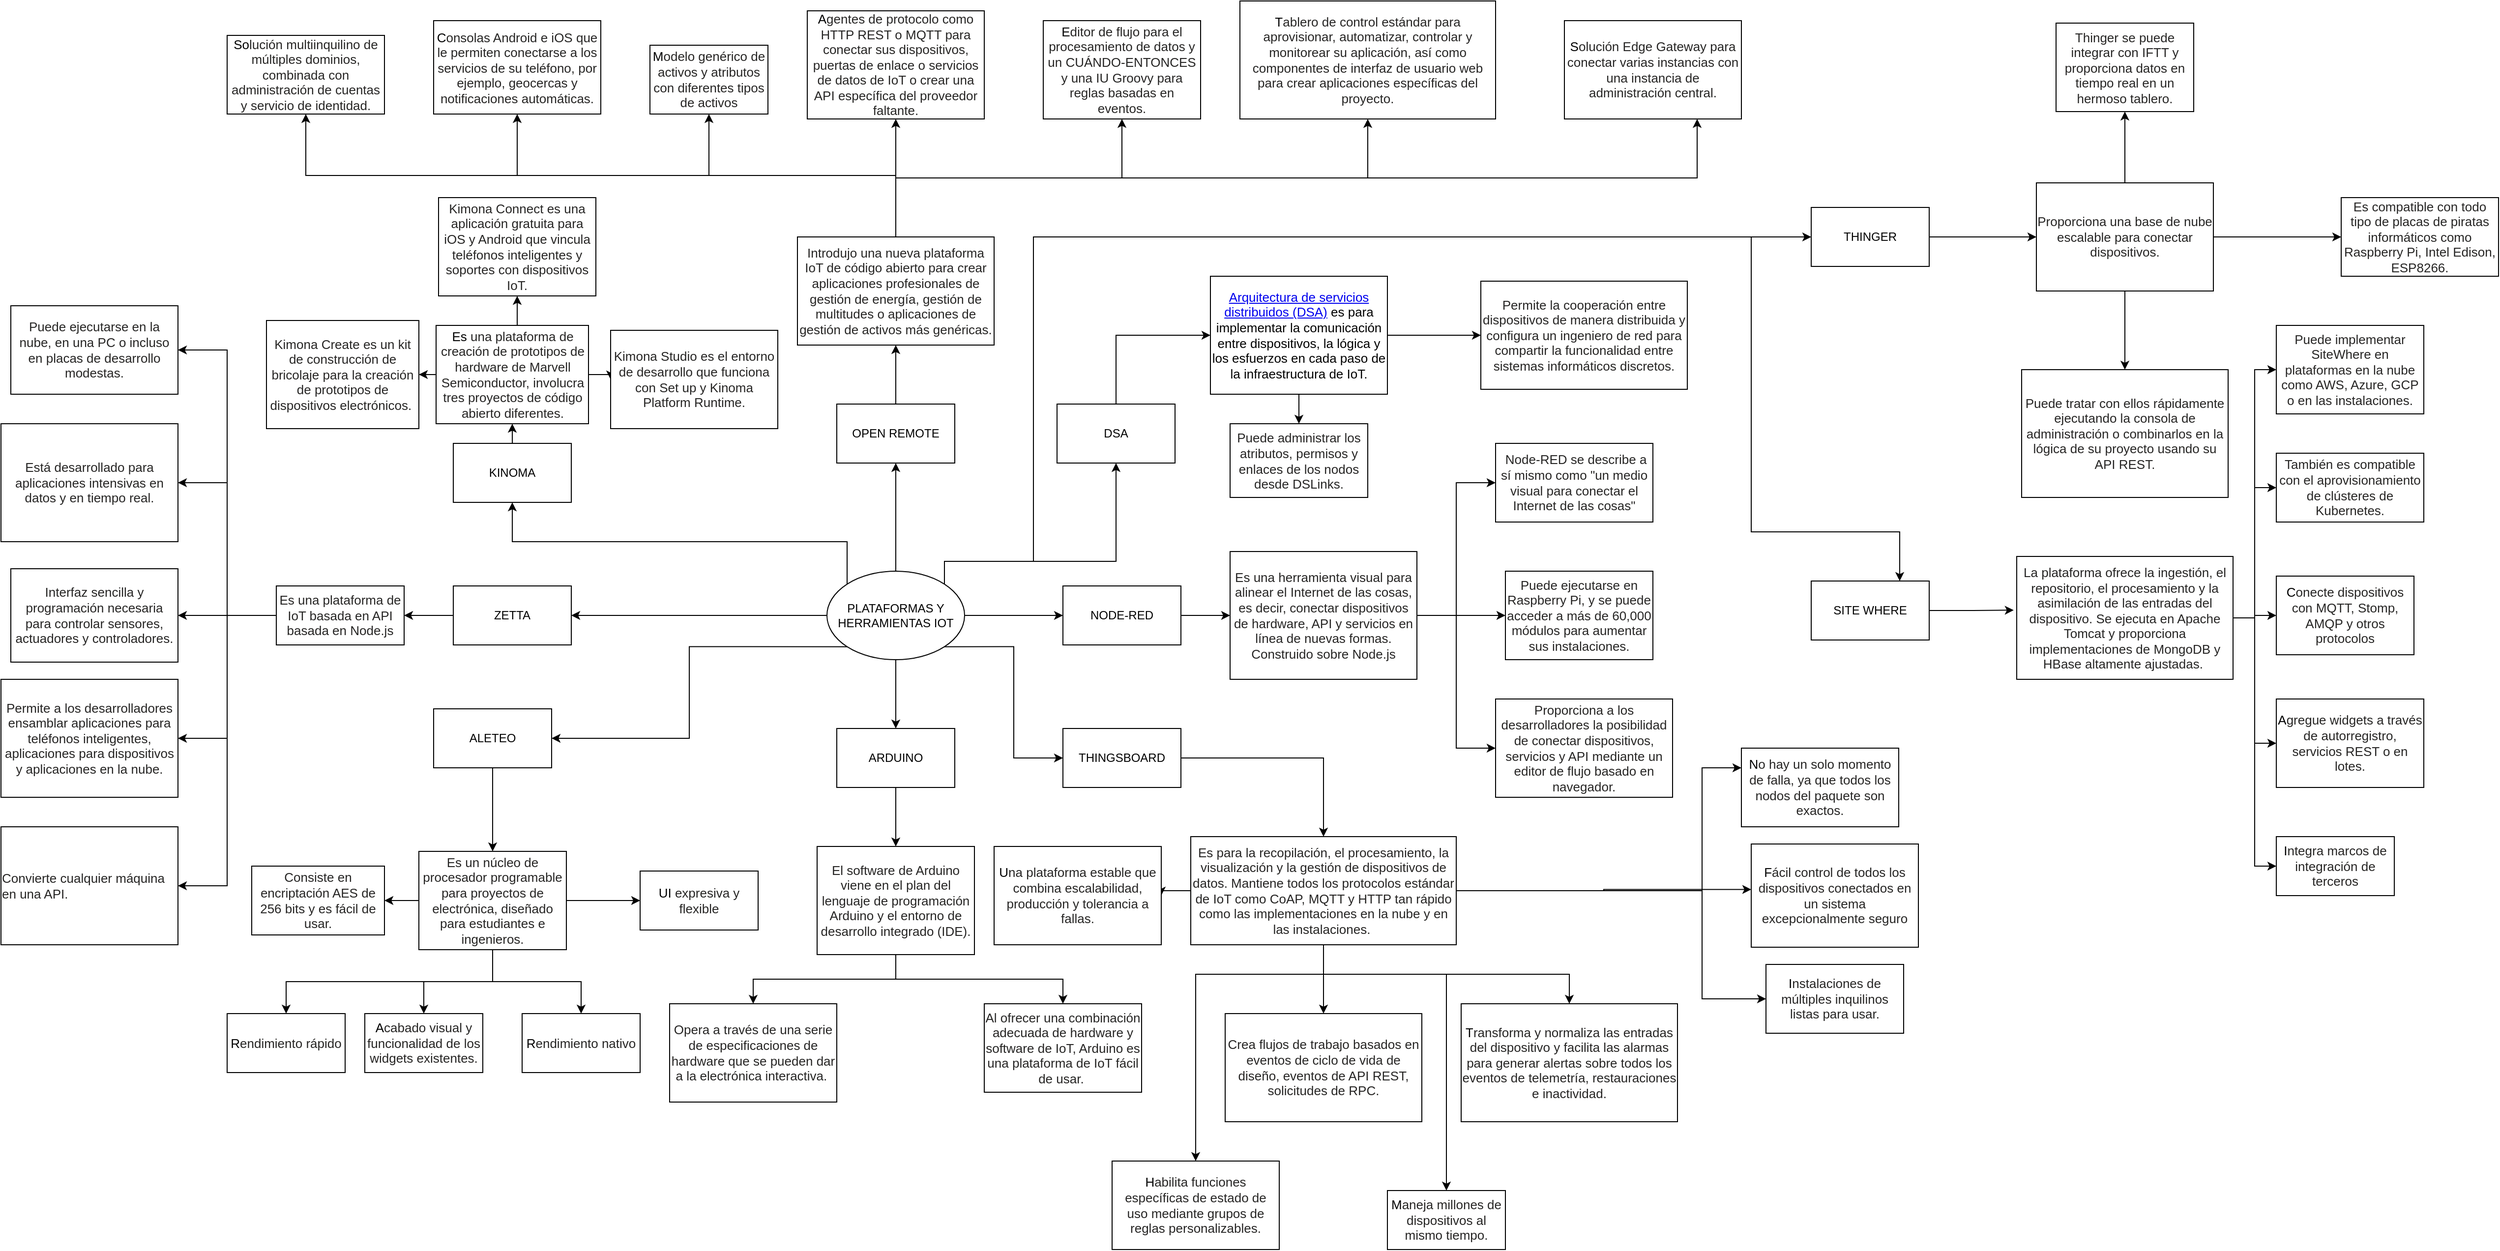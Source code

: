 <mxfile version="14.7.6" type="github">
  <diagram id="3JY-rQ7jbGTy-laKOZHR" name="Page-1">
    <mxGraphModel dx="6515" dy="4345" grid="1" gridSize="10" guides="1" tooltips="1" connect="1" arrows="1" fold="1" page="1" pageScale="1" pageWidth="827" pageHeight="1169" math="0" shadow="0">
      <root>
        <mxCell id="0" />
        <mxCell id="1" parent="0" />
        <mxCell id="dnms6vJ9t_ZS45IUhuJs-22" style="edgeStyle=orthogonalEdgeStyle;rounded=0;orthogonalLoop=1;jettySize=auto;html=1;exitX=0.5;exitY=1;exitDx=0;exitDy=0;entryX=0.5;entryY=0;entryDx=0;entryDy=0;" edge="1" parent="1" source="dnms6vJ9t_ZS45IUhuJs-1" target="dnms6vJ9t_ZS45IUhuJs-9">
          <mxGeometry relative="1" as="geometry" />
        </mxCell>
        <mxCell id="dnms6vJ9t_ZS45IUhuJs-23" style="edgeStyle=orthogonalEdgeStyle;rounded=0;orthogonalLoop=1;jettySize=auto;html=1;exitX=1;exitY=0.5;exitDx=0;exitDy=0;entryX=0;entryY=0.5;entryDx=0;entryDy=0;" edge="1" parent="1" source="dnms6vJ9t_ZS45IUhuJs-1" target="dnms6vJ9t_ZS45IUhuJs-14">
          <mxGeometry relative="1" as="geometry" />
        </mxCell>
        <mxCell id="dnms6vJ9t_ZS45IUhuJs-28" style="edgeStyle=orthogonalEdgeStyle;rounded=0;orthogonalLoop=1;jettySize=auto;html=1;exitX=0;exitY=0.5;exitDx=0;exitDy=0;entryX=1;entryY=0.5;entryDx=0;entryDy=0;" edge="1" parent="1" source="dnms6vJ9t_ZS45IUhuJs-1" target="dnms6vJ9t_ZS45IUhuJs-2">
          <mxGeometry relative="1" as="geometry" />
        </mxCell>
        <mxCell id="dnms6vJ9t_ZS45IUhuJs-36" style="edgeStyle=orthogonalEdgeStyle;rounded=0;orthogonalLoop=1;jettySize=auto;html=1;exitX=0.5;exitY=0;exitDx=0;exitDy=0;entryX=0.5;entryY=1;entryDx=0;entryDy=0;" edge="1" parent="1" source="dnms6vJ9t_ZS45IUhuJs-1" target="dnms6vJ9t_ZS45IUhuJs-35">
          <mxGeometry relative="1" as="geometry" />
        </mxCell>
        <mxCell id="dnms6vJ9t_ZS45IUhuJs-59" style="edgeStyle=orthogonalEdgeStyle;rounded=0;orthogonalLoop=1;jettySize=auto;html=1;exitX=0;exitY=1;exitDx=0;exitDy=0;entryX=1;entryY=0.5;entryDx=0;entryDy=0;" edge="1" parent="1" source="dnms6vJ9t_ZS45IUhuJs-1" target="dnms6vJ9t_ZS45IUhuJs-58">
          <mxGeometry relative="1" as="geometry" />
        </mxCell>
        <mxCell id="dnms6vJ9t_ZS45IUhuJs-75" style="edgeStyle=orthogonalEdgeStyle;rounded=0;orthogonalLoop=1;jettySize=auto;html=1;exitX=1;exitY=1;exitDx=0;exitDy=0;entryX=0;entryY=0.5;entryDx=0;entryDy=0;" edge="1" parent="1" source="dnms6vJ9t_ZS45IUhuJs-1" target="dnms6vJ9t_ZS45IUhuJs-73">
          <mxGeometry relative="1" as="geometry" />
        </mxCell>
        <mxCell id="dnms6vJ9t_ZS45IUhuJs-98" style="edgeStyle=orthogonalEdgeStyle;rounded=0;orthogonalLoop=1;jettySize=auto;html=1;exitX=0;exitY=0;exitDx=0;exitDy=0;entryX=0.5;entryY=1;entryDx=0;entryDy=0;" edge="1" parent="1" source="dnms6vJ9t_ZS45IUhuJs-1" target="dnms6vJ9t_ZS45IUhuJs-97">
          <mxGeometry relative="1" as="geometry">
            <Array as="points">
              <mxPoint x="201" y="330" />
              <mxPoint x="-140" y="330" />
            </Array>
          </mxGeometry>
        </mxCell>
        <mxCell id="dnms6vJ9t_ZS45IUhuJs-108" style="edgeStyle=orthogonalEdgeStyle;rounded=0;orthogonalLoop=1;jettySize=auto;html=1;exitX=1;exitY=0;exitDx=0;exitDy=0;entryX=0.5;entryY=1;entryDx=0;entryDy=0;" edge="1" parent="1" source="dnms6vJ9t_ZS45IUhuJs-1" target="dnms6vJ9t_ZS45IUhuJs-107">
          <mxGeometry relative="1" as="geometry">
            <Array as="points">
              <mxPoint x="299" y="350" />
              <mxPoint x="474" y="350" />
            </Array>
          </mxGeometry>
        </mxCell>
        <mxCell id="dnms6vJ9t_ZS45IUhuJs-116" style="edgeStyle=orthogonalEdgeStyle;rounded=0;orthogonalLoop=1;jettySize=auto;html=1;exitX=1;exitY=0;exitDx=0;exitDy=0;entryX=0;entryY=0.5;entryDx=0;entryDy=0;" edge="1" parent="1" source="dnms6vJ9t_ZS45IUhuJs-1" target="dnms6vJ9t_ZS45IUhuJs-115">
          <mxGeometry relative="1" as="geometry">
            <Array as="points">
              <mxPoint x="299" y="350" />
              <mxPoint x="390" y="350" />
              <mxPoint x="390" y="20" />
            </Array>
          </mxGeometry>
        </mxCell>
        <mxCell id="dnms6vJ9t_ZS45IUhuJs-127" style="edgeStyle=orthogonalEdgeStyle;rounded=0;orthogonalLoop=1;jettySize=auto;html=1;exitX=1;exitY=0;exitDx=0;exitDy=0;entryX=0.75;entryY=0;entryDx=0;entryDy=0;" edge="1" parent="1" source="dnms6vJ9t_ZS45IUhuJs-1" target="dnms6vJ9t_ZS45IUhuJs-126">
          <mxGeometry relative="1" as="geometry">
            <Array as="points">
              <mxPoint x="299" y="350" />
              <mxPoint x="390" y="350" />
              <mxPoint x="390" y="20" />
              <mxPoint x="1120" y="20" />
              <mxPoint x="1120" y="320" />
              <mxPoint x="1271" y="320" />
            </Array>
          </mxGeometry>
        </mxCell>
        <mxCell id="dnms6vJ9t_ZS45IUhuJs-1" value="PLATAFORMAS Y HERRAMIENTAS IOT" style="ellipse;whiteSpace=wrap;html=1;" vertex="1" parent="1">
          <mxGeometry x="180" y="360" width="140" height="90" as="geometry" />
        </mxCell>
        <mxCell id="dnms6vJ9t_ZS45IUhuJs-29" style="edgeStyle=orthogonalEdgeStyle;rounded=0;orthogonalLoop=1;jettySize=auto;html=1;exitX=0;exitY=0.5;exitDx=0;exitDy=0;entryX=1;entryY=0.5;entryDx=0;entryDy=0;" edge="1" parent="1" source="dnms6vJ9t_ZS45IUhuJs-2" target="dnms6vJ9t_ZS45IUhuJs-3">
          <mxGeometry relative="1" as="geometry" />
        </mxCell>
        <mxCell id="dnms6vJ9t_ZS45IUhuJs-2" value="ZETTA" style="rounded=0;whiteSpace=wrap;html=1;" vertex="1" parent="1">
          <mxGeometry x="-200" y="375" width="120" height="60" as="geometry" />
        </mxCell>
        <mxCell id="dnms6vJ9t_ZS45IUhuJs-30" style="edgeStyle=orthogonalEdgeStyle;rounded=0;orthogonalLoop=1;jettySize=auto;html=1;exitX=0;exitY=0.5;exitDx=0;exitDy=0;entryX=1;entryY=0.5;entryDx=0;entryDy=0;" edge="1" parent="1" source="dnms6vJ9t_ZS45IUhuJs-3" target="dnms6vJ9t_ZS45IUhuJs-4">
          <mxGeometry relative="1" as="geometry" />
        </mxCell>
        <mxCell id="dnms6vJ9t_ZS45IUhuJs-31" style="edgeStyle=orthogonalEdgeStyle;rounded=0;orthogonalLoop=1;jettySize=auto;html=1;exitX=0;exitY=0.5;exitDx=0;exitDy=0;entryX=1;entryY=0.5;entryDx=0;entryDy=0;" edge="1" parent="1" source="dnms6vJ9t_ZS45IUhuJs-3" target="dnms6vJ9t_ZS45IUhuJs-7">
          <mxGeometry relative="1" as="geometry" />
        </mxCell>
        <mxCell id="dnms6vJ9t_ZS45IUhuJs-32" style="edgeStyle=orthogonalEdgeStyle;rounded=0;orthogonalLoop=1;jettySize=auto;html=1;exitX=0;exitY=0.5;exitDx=0;exitDy=0;entryX=1;entryY=0.5;entryDx=0;entryDy=0;" edge="1" parent="1" source="dnms6vJ9t_ZS45IUhuJs-3" target="dnms6vJ9t_ZS45IUhuJs-5">
          <mxGeometry relative="1" as="geometry" />
        </mxCell>
        <mxCell id="dnms6vJ9t_ZS45IUhuJs-33" style="edgeStyle=orthogonalEdgeStyle;rounded=0;orthogonalLoop=1;jettySize=auto;html=1;exitX=0;exitY=0.5;exitDx=0;exitDy=0;entryX=1;entryY=0.5;entryDx=0;entryDy=0;" edge="1" parent="1" source="dnms6vJ9t_ZS45IUhuJs-3" target="dnms6vJ9t_ZS45IUhuJs-6">
          <mxGeometry relative="1" as="geometry" />
        </mxCell>
        <mxCell id="dnms6vJ9t_ZS45IUhuJs-34" style="edgeStyle=orthogonalEdgeStyle;rounded=0;orthogonalLoop=1;jettySize=auto;html=1;exitX=0;exitY=0.5;exitDx=0;exitDy=0;entryX=1;entryY=0.5;entryDx=0;entryDy=0;" edge="1" parent="1" source="dnms6vJ9t_ZS45IUhuJs-3" target="dnms6vJ9t_ZS45IUhuJs-8">
          <mxGeometry relative="1" as="geometry" />
        </mxCell>
        <mxCell id="dnms6vJ9t_ZS45IUhuJs-3" value="&lt;span style=&quot;color: rgb(38 , 37 , 36) ; font-family: &amp;#34;geekflare&amp;#34; , sans-serif ; text-align: left ; background-color: rgb(255 , 255 , 255)&quot;&gt;&lt;font style=&quot;font-size: 13px&quot;&gt;Es una plataforma de IoT basada en API basada en Node.js&lt;/font&gt;&lt;/span&gt;" style="rounded=0;whiteSpace=wrap;html=1;" vertex="1" parent="1">
          <mxGeometry x="-380" y="375" width="130" height="60" as="geometry" />
        </mxCell>
        <mxCell id="dnms6vJ9t_ZS45IUhuJs-4" value="&lt;span style=&quot;color: rgb(38 , 37 , 36) ; font-family: &amp;#34;geekflare&amp;#34; , sans-serif ; font-size: 13px ; text-align: left ; background-color: rgb(255 , 255 , 255)&quot;&gt;Puede ejecutarse en la nube, en una PC o incluso en placas de desarrollo modestas.&lt;/span&gt;" style="rounded=0;whiteSpace=wrap;html=1;" vertex="1" parent="1">
          <mxGeometry x="-650" y="90" width="170" height="90" as="geometry" />
        </mxCell>
        <mxCell id="dnms6vJ9t_ZS45IUhuJs-5" value="&lt;font style=&quot;font-size: 13px&quot;&gt;&lt;span style=&quot;color: rgb(38 , 37 , 36) ; font-family: &amp;#34;geekflare&amp;#34; , sans-serif ; text-align: left ; background-color: rgb(255 , 255 , 255)&quot;&gt;I&lt;/span&gt;&lt;span style=&quot;color: rgb(38 , 37 , 36) ; font-family: &amp;#34;geekflare&amp;#34; , sans-serif ; text-align: left ; background-color: rgb(255 , 255 , 255)&quot;&gt;nterfaz sencilla y programación necesaria para controlar sensores, actuadores y controladores.&lt;/span&gt;&lt;/font&gt;" style="rounded=0;whiteSpace=wrap;html=1;" vertex="1" parent="1">
          <mxGeometry x="-650" y="357.5" width="170" height="95" as="geometry" />
        </mxCell>
        <mxCell id="dnms6vJ9t_ZS45IUhuJs-6" value="&lt;div style=&quot;text-align: left ; font-size: 13px&quot;&gt;&lt;/div&gt;&lt;span style=&quot;color: rgb(38 , 37 , 36) ; font-family: &amp;#34;geekflare&amp;#34; , sans-serif ; text-align: left ; background-color: rgb(255 , 255 , 255) ; font-size: 13px&quot;&gt;&lt;font style=&quot;font-size: 13px&quot;&gt;Permite a los desarrolladores ensamblar aplicaciones para teléfonos inteligentes, aplicaciones para dispositivos y aplicaciones en la nube.&lt;/font&gt;&lt;/span&gt;" style="rounded=0;whiteSpace=wrap;html=1;" vertex="1" parent="1">
          <mxGeometry x="-660" y="470" width="180" height="120" as="geometry" />
        </mxCell>
        <mxCell id="dnms6vJ9t_ZS45IUhuJs-7" value="&lt;div style=&quot;text-align: left ; font-size: 13px&quot;&gt;&lt;/div&gt;&lt;font style=&quot;font-size: 13px&quot;&gt;&lt;span style=&quot;color: rgb(38 , 37 , 36) ; font-family: &amp;#34;geekflare&amp;#34; , sans-serif ; text-align: left ; background-color: rgb(255 , 255 , 255)&quot;&gt;&lt;font style=&quot;font-size: 13px&quot;&gt;E&lt;/font&gt;&lt;/span&gt;&lt;span style=&quot;color: rgb(38 , 37 , 36) ; font-family: &amp;#34;geekflare&amp;#34; , sans-serif ; text-align: left ; background-color: rgb(255 , 255 , 255)&quot;&gt;stá desarrollado para aplicaciones intensivas en datos y en tiempo real.&lt;/span&gt;&lt;/font&gt;" style="rounded=0;whiteSpace=wrap;html=1;" vertex="1" parent="1">
          <mxGeometry x="-660" y="210" width="180" height="120" as="geometry" />
        </mxCell>
        <mxCell id="dnms6vJ9t_ZS45IUhuJs-8" value="&lt;div style=&quot;text-align: left ; font-size: 13px&quot;&gt;&lt;/div&gt;&lt;div style=&quot;text-align: left&quot;&gt;&lt;span style=&quot;color: rgb(38 , 37 , 36) ; font-family: &amp;#34;geekflare&amp;#34; , sans-serif ; background-color: rgb(255 , 255 , 255)&quot;&gt;&lt;font style=&quot;font-size: 13px&quot;&gt;Convierte cualquier máquina en una API.&lt;/font&gt;&lt;/span&gt;&lt;br&gt;&lt;/div&gt;" style="rounded=0;whiteSpace=wrap;html=1;" vertex="1" parent="1">
          <mxGeometry x="-660" y="620" width="180" height="120" as="geometry" />
        </mxCell>
        <mxCell id="dnms6vJ9t_ZS45IUhuJs-24" style="edgeStyle=orthogonalEdgeStyle;rounded=0;orthogonalLoop=1;jettySize=auto;html=1;exitX=0.5;exitY=1;exitDx=0;exitDy=0;entryX=0.5;entryY=0;entryDx=0;entryDy=0;" edge="1" parent="1" source="dnms6vJ9t_ZS45IUhuJs-9" target="dnms6vJ9t_ZS45IUhuJs-12">
          <mxGeometry relative="1" as="geometry" />
        </mxCell>
        <mxCell id="dnms6vJ9t_ZS45IUhuJs-9" value="ARDUINO" style="rounded=0;whiteSpace=wrap;html=1;" vertex="1" parent="1">
          <mxGeometry x="190" y="520" width="120" height="60" as="geometry" />
        </mxCell>
        <mxCell id="dnms6vJ9t_ZS45IUhuJs-10" value="&lt;span style=&quot;color: rgb(38 , 37 , 36) ; font-family: &amp;#34;geekflare&amp;#34; , sans-serif ; text-align: left ; background-color: rgb(255 , 255 , 255)&quot;&gt;&lt;font style=&quot;font-size: 13px&quot;&gt;Al ofrecer una combinación adecuada de hardware y software de IoT, Arduino es una plataforma de IoT fácil de usar.&amp;nbsp;&lt;/font&gt;&lt;/span&gt;" style="rounded=0;whiteSpace=wrap;html=1;" vertex="1" parent="1">
          <mxGeometry x="340" y="800" width="160" height="90" as="geometry" />
        </mxCell>
        <mxCell id="dnms6vJ9t_ZS45IUhuJs-25" style="edgeStyle=orthogonalEdgeStyle;rounded=0;orthogonalLoop=1;jettySize=auto;html=1;exitX=0.5;exitY=1;exitDx=0;exitDy=0;entryX=0.5;entryY=0;entryDx=0;entryDy=0;" edge="1" parent="1" source="dnms6vJ9t_ZS45IUhuJs-12" target="dnms6vJ9t_ZS45IUhuJs-10">
          <mxGeometry relative="1" as="geometry" />
        </mxCell>
        <mxCell id="dnms6vJ9t_ZS45IUhuJs-26" style="edgeStyle=orthogonalEdgeStyle;rounded=0;orthogonalLoop=1;jettySize=auto;html=1;exitX=0.5;exitY=1;exitDx=0;exitDy=0;" edge="1" parent="1" source="dnms6vJ9t_ZS45IUhuJs-12" target="dnms6vJ9t_ZS45IUhuJs-13">
          <mxGeometry relative="1" as="geometry" />
        </mxCell>
        <mxCell id="dnms6vJ9t_ZS45IUhuJs-12" value="&lt;span style=&quot;color: rgb(38 , 37 , 36) ; font-family: &amp;#34;geekflare&amp;#34; , sans-serif ; font-size: 13px ; text-align: left ; background-color: rgb(255 , 255 , 255)&quot;&gt;El software de Arduino viene en el plan del lenguaje de programación Arduino y el entorno de desarrollo integrado (IDE).&lt;/span&gt;" style="rounded=0;whiteSpace=wrap;html=1;" vertex="1" parent="1">
          <mxGeometry x="170" y="640" width="160" height="110" as="geometry" />
        </mxCell>
        <mxCell id="dnms6vJ9t_ZS45IUhuJs-13" value="&lt;span style=&quot;color: rgb(38 , 37 , 36) ; font-family: &amp;#34;geekflare&amp;#34; , sans-serif ; font-size: 13px ; text-align: left ; background-color: rgb(255 , 255 , 255)&quot;&gt;Opera a través de una serie de especificaciones de hardware que se pueden dar a la electrónica interactiva.&amp;nbsp;&lt;/span&gt;" style="rounded=0;whiteSpace=wrap;html=1;" vertex="1" parent="1">
          <mxGeometry x="20" y="800" width="170" height="100" as="geometry" />
        </mxCell>
        <mxCell id="dnms6vJ9t_ZS45IUhuJs-27" style="edgeStyle=orthogonalEdgeStyle;rounded=0;orthogonalLoop=1;jettySize=auto;html=1;exitX=1;exitY=0.5;exitDx=0;exitDy=0;entryX=0;entryY=0.5;entryDx=0;entryDy=0;" edge="1" parent="1" source="dnms6vJ9t_ZS45IUhuJs-14" target="dnms6vJ9t_ZS45IUhuJs-15">
          <mxGeometry relative="1" as="geometry" />
        </mxCell>
        <mxCell id="dnms6vJ9t_ZS45IUhuJs-14" value="NODE-RED" style="rounded=0;whiteSpace=wrap;html=1;" vertex="1" parent="1">
          <mxGeometry x="420" y="375" width="120" height="60" as="geometry" />
        </mxCell>
        <mxCell id="dnms6vJ9t_ZS45IUhuJs-19" style="edgeStyle=orthogonalEdgeStyle;rounded=0;orthogonalLoop=1;jettySize=auto;html=1;exitX=1;exitY=0.5;exitDx=0;exitDy=0;entryX=0;entryY=0.5;entryDx=0;entryDy=0;" edge="1" parent="1" source="dnms6vJ9t_ZS45IUhuJs-15" target="dnms6vJ9t_ZS45IUhuJs-18">
          <mxGeometry relative="1" as="geometry" />
        </mxCell>
        <mxCell id="dnms6vJ9t_ZS45IUhuJs-20" style="edgeStyle=orthogonalEdgeStyle;rounded=0;orthogonalLoop=1;jettySize=auto;html=1;exitX=1;exitY=0.5;exitDx=0;exitDy=0;entryX=0;entryY=0.5;entryDx=0;entryDy=0;" edge="1" parent="1" source="dnms6vJ9t_ZS45IUhuJs-15" target="dnms6vJ9t_ZS45IUhuJs-16">
          <mxGeometry relative="1" as="geometry" />
        </mxCell>
        <mxCell id="dnms6vJ9t_ZS45IUhuJs-21" style="edgeStyle=orthogonalEdgeStyle;rounded=0;orthogonalLoop=1;jettySize=auto;html=1;exitX=1;exitY=0.5;exitDx=0;exitDy=0;entryX=0;entryY=0.5;entryDx=0;entryDy=0;" edge="1" parent="1" source="dnms6vJ9t_ZS45IUhuJs-15" target="dnms6vJ9t_ZS45IUhuJs-17">
          <mxGeometry relative="1" as="geometry" />
        </mxCell>
        <mxCell id="dnms6vJ9t_ZS45IUhuJs-15" value="&lt;span style=&quot;color: rgb(38 , 37 , 36) ; font-family: &amp;#34;geekflare&amp;#34; , sans-serif ; text-align: left ; background-color: rgb(255 , 255 , 255)&quot;&gt;&lt;font style=&quot;font-size: 13px&quot;&gt;Es una herramienta visual para alinear el Internet de las cosas, es decir, conectar dispositivos de hardware, API y servicios en línea de nuevas formas. Construido sobre Node.js&lt;/font&gt;&lt;/span&gt;" style="rounded=0;whiteSpace=wrap;html=1;" vertex="1" parent="1">
          <mxGeometry x="590" y="340" width="190" height="130" as="geometry" />
        </mxCell>
        <mxCell id="dnms6vJ9t_ZS45IUhuJs-16" value="&lt;span style=&quot;color: rgb(38 , 37 , 36) ; font-family: &amp;#34;geekflare&amp;#34; , sans-serif ; text-align: left ; background-color: rgb(255 , 255 , 255)&quot;&gt;&lt;font style=&quot;font-size: 13px&quot;&gt;&amp;nbsp;Node-RED se describe a sí mismo como &quot;un medio visual para conectar el Internet de las cosas&quot;&lt;/font&gt;&lt;/span&gt;" style="rounded=0;whiteSpace=wrap;html=1;" vertex="1" parent="1">
          <mxGeometry x="860" y="230" width="160" height="80" as="geometry" />
        </mxCell>
        <mxCell id="dnms6vJ9t_ZS45IUhuJs-17" value="&lt;span style=&quot;color: rgb(38 , 37 , 36) ; font-family: &amp;#34;geekflare&amp;#34; , sans-serif ; text-align: left ; background-color: rgb(255 , 255 , 255)&quot;&gt;&lt;font style=&quot;font-size: 13px&quot;&gt;Proporciona a los desarrolladores la posibilidad de conectar dispositivos, servicios y API mediante un editor de flujo basado en navegador.&lt;/font&gt;&lt;/span&gt;" style="rounded=0;whiteSpace=wrap;html=1;" vertex="1" parent="1">
          <mxGeometry x="860" y="490" width="180" height="100" as="geometry" />
        </mxCell>
        <mxCell id="dnms6vJ9t_ZS45IUhuJs-18" value="&lt;span style=&quot;color: rgb(38 , 37 , 36) ; font-family: &amp;#34;geekflare&amp;#34; , sans-serif ; text-align: left ; background-color: rgb(255 , 255 , 255)&quot;&gt;&lt;font style=&quot;font-size: 13px&quot;&gt;Puede ejecutarse en Raspberry Pi, y se puede acceder a más de 60,000 módulos para aumentar sus instalaciones.&lt;/font&gt;&lt;/span&gt;" style="rounded=0;whiteSpace=wrap;html=1;" vertex="1" parent="1">
          <mxGeometry x="870" y="360" width="150" height="90" as="geometry" />
        </mxCell>
        <mxCell id="dnms6vJ9t_ZS45IUhuJs-38" style="edgeStyle=orthogonalEdgeStyle;rounded=0;orthogonalLoop=1;jettySize=auto;html=1;exitX=0.5;exitY=0;exitDx=0;exitDy=0;entryX=0.5;entryY=1;entryDx=0;entryDy=0;" edge="1" parent="1" source="dnms6vJ9t_ZS45IUhuJs-35" target="dnms6vJ9t_ZS45IUhuJs-37">
          <mxGeometry relative="1" as="geometry" />
        </mxCell>
        <mxCell id="dnms6vJ9t_ZS45IUhuJs-35" value="OPEN REMOTE" style="rounded=0;whiteSpace=wrap;html=1;" vertex="1" parent="1">
          <mxGeometry x="190" y="190" width="120" height="60" as="geometry" />
        </mxCell>
        <mxCell id="dnms6vJ9t_ZS45IUhuJs-47" style="edgeStyle=orthogonalEdgeStyle;rounded=0;orthogonalLoop=1;jettySize=auto;html=1;exitX=0.5;exitY=0;exitDx=0;exitDy=0;entryX=0.5;entryY=1;entryDx=0;entryDy=0;" edge="1" parent="1" source="dnms6vJ9t_ZS45IUhuJs-37" target="dnms6vJ9t_ZS45IUhuJs-40">
          <mxGeometry relative="1" as="geometry" />
        </mxCell>
        <mxCell id="dnms6vJ9t_ZS45IUhuJs-51" style="edgeStyle=orthogonalEdgeStyle;rounded=0;orthogonalLoop=1;jettySize=auto;html=1;exitX=0.5;exitY=0;exitDx=0;exitDy=0;entryX=0.5;entryY=1;entryDx=0;entryDy=0;" edge="1" parent="1" source="dnms6vJ9t_ZS45IUhuJs-37" target="dnms6vJ9t_ZS45IUhuJs-39">
          <mxGeometry relative="1" as="geometry" />
        </mxCell>
        <mxCell id="dnms6vJ9t_ZS45IUhuJs-52" style="edgeStyle=orthogonalEdgeStyle;rounded=0;orthogonalLoop=1;jettySize=auto;html=1;exitX=0.5;exitY=0;exitDx=0;exitDy=0;entryX=0.5;entryY=1;entryDx=0;entryDy=0;" edge="1" parent="1" source="dnms6vJ9t_ZS45IUhuJs-37" target="dnms6vJ9t_ZS45IUhuJs-43">
          <mxGeometry relative="1" as="geometry" />
        </mxCell>
        <mxCell id="dnms6vJ9t_ZS45IUhuJs-53" style="edgeStyle=orthogonalEdgeStyle;rounded=0;orthogonalLoop=1;jettySize=auto;html=1;exitX=0.5;exitY=0;exitDx=0;exitDy=0;entryX=0.5;entryY=1;entryDx=0;entryDy=0;" edge="1" parent="1" source="dnms6vJ9t_ZS45IUhuJs-37" target="dnms6vJ9t_ZS45IUhuJs-46">
          <mxGeometry relative="1" as="geometry" />
        </mxCell>
        <mxCell id="dnms6vJ9t_ZS45IUhuJs-54" style="edgeStyle=orthogonalEdgeStyle;rounded=0;orthogonalLoop=1;jettySize=auto;html=1;exitX=0.5;exitY=0;exitDx=0;exitDy=0;entryX=0.5;entryY=1;entryDx=0;entryDy=0;" edge="1" parent="1" source="dnms6vJ9t_ZS45IUhuJs-37" target="dnms6vJ9t_ZS45IUhuJs-41">
          <mxGeometry relative="1" as="geometry" />
        </mxCell>
        <mxCell id="dnms6vJ9t_ZS45IUhuJs-55" style="edgeStyle=orthogonalEdgeStyle;rounded=0;orthogonalLoop=1;jettySize=auto;html=1;exitX=0.5;exitY=0;exitDx=0;exitDy=0;entryX=0.5;entryY=1;entryDx=0;entryDy=0;" edge="1" parent="1" source="dnms6vJ9t_ZS45IUhuJs-37" target="dnms6vJ9t_ZS45IUhuJs-42">
          <mxGeometry relative="1" as="geometry" />
        </mxCell>
        <mxCell id="dnms6vJ9t_ZS45IUhuJs-56" style="edgeStyle=orthogonalEdgeStyle;rounded=0;orthogonalLoop=1;jettySize=auto;html=1;exitX=0.5;exitY=0;exitDx=0;exitDy=0;entryX=0.75;entryY=1;entryDx=0;entryDy=0;" edge="1" parent="1" source="dnms6vJ9t_ZS45IUhuJs-37" target="dnms6vJ9t_ZS45IUhuJs-44">
          <mxGeometry relative="1" as="geometry" />
        </mxCell>
        <mxCell id="dnms6vJ9t_ZS45IUhuJs-37" value="&lt;span style=&quot;color: rgb(38 , 37 , 36) ; font-family: &amp;#34;geekflare&amp;#34; , sans-serif ; text-align: left ; background-color: rgb(255 , 255 , 255)&quot;&gt;&lt;font style=&quot;font-size: 13px&quot;&gt;Introdujo una nueva plataforma IoT de código abierto para crear aplicaciones profesionales de gestión de energía, gestión de multitudes o aplicaciones de gestión de activos más genéricas.&lt;/font&gt;&lt;/span&gt;" style="rounded=0;whiteSpace=wrap;html=1;" vertex="1" parent="1">
          <mxGeometry x="150" y="20" width="200" height="110" as="geometry" />
        </mxCell>
        <mxCell id="dnms6vJ9t_ZS45IUhuJs-39" value="&lt;font style=&quot;font-size: 13px&quot;&gt;M&lt;span style=&quot;color: rgb(38 , 37 , 36) ; font-family: &amp;#34;geekflare&amp;#34; , sans-serif ; text-align: left ; background-color: rgb(255 , 255 , 255)&quot;&gt;odelo genérico de activos y atributos con diferentes tipos de activos&lt;/span&gt;&lt;/font&gt;" style="rounded=0;whiteSpace=wrap;html=1;" vertex="1" parent="1">
          <mxGeometry y="-175" width="120" height="70" as="geometry" />
        </mxCell>
        <mxCell id="dnms6vJ9t_ZS45IUhuJs-40" value="&lt;font style=&quot;font-size: 13px&quot;&gt;A&lt;span style=&quot;color: rgb(38 , 37 , 36) ; font-family: &amp;#34;geekflare&amp;#34; , sans-serif ; text-align: left ; background-color: rgb(255 , 255 , 255)&quot;&gt;gentes de protocolo como HTTP REST o MQTT para conectar sus dispositivos, puertas de enlace o servicios de datos de IoT o crear una API específica del proveedor faltante.&lt;/span&gt;&lt;/font&gt;" style="rounded=0;whiteSpace=wrap;html=1;" vertex="1" parent="1">
          <mxGeometry x="160" y="-210" width="180" height="110" as="geometry" />
        </mxCell>
        <mxCell id="dnms6vJ9t_ZS45IUhuJs-41" value="&lt;font style=&quot;font-size: 13px&quot;&gt;E&lt;span style=&quot;color: rgb(38 , 37 , 36) ; font-family: &amp;#34;geekflare&amp;#34; , sans-serif ; text-align: left ; background-color: rgb(255 , 255 , 255)&quot;&gt;ditor de flujo para el procesamiento de datos y un CUÁNDO-ENTONCES y una IU Groovy para reglas basadas en eventos.&lt;/span&gt;&lt;/font&gt;" style="rounded=0;whiteSpace=wrap;html=1;" vertex="1" parent="1">
          <mxGeometry x="400" y="-200" width="160" height="100" as="geometry" />
        </mxCell>
        <mxCell id="dnms6vJ9t_ZS45IUhuJs-42" value="&lt;font style=&quot;font-size: 13px&quot;&gt;T&lt;span style=&quot;color: rgb(38 , 37 , 36) ; font-family: &amp;#34;geekflare&amp;#34; , sans-serif ; text-align: left ; background-color: rgb(255 , 255 , 255)&quot;&gt;ablero de control estándar para aprovisionar, automatizar, controlar y monitorear su aplicación, así como componentes de interfaz de usuario web para crear aplicaciones específicas del proyecto.&lt;/span&gt;&lt;/font&gt;" style="rounded=0;whiteSpace=wrap;html=1;" vertex="1" parent="1">
          <mxGeometry x="600" y="-220" width="260" height="120" as="geometry" />
        </mxCell>
        <mxCell id="dnms6vJ9t_ZS45IUhuJs-43" value="&lt;font style=&quot;font-size: 13px&quot;&gt;C&lt;span style=&quot;color: rgb(38 , 37 , 36) ; font-family: &amp;#34;geekflare&amp;#34; , sans-serif ; text-align: left ; background-color: rgb(255 , 255 , 255)&quot;&gt;onsolas Android e iOS que le permiten conectarse a los servicios de su teléfono, por ejemplo, geocercas y notificaciones automáticas.&lt;/span&gt;&lt;/font&gt;" style="rounded=0;whiteSpace=wrap;html=1;" vertex="1" parent="1">
          <mxGeometry x="-220" y="-200" width="170" height="95" as="geometry" />
        </mxCell>
        <mxCell id="dnms6vJ9t_ZS45IUhuJs-44" value="&lt;font style=&quot;font-size: 13px&quot;&gt;S&lt;span style=&quot;color: rgb(38 , 37 , 36) ; font-family: &amp;#34;geekflare&amp;#34; , sans-serif ; text-align: left ; background-color: rgb(255 , 255 , 255)&quot;&gt;olución Edge Gateway para conectar varias instancias con una instancia de administración central.&lt;/span&gt;&lt;/font&gt;" style="rounded=0;whiteSpace=wrap;html=1;" vertex="1" parent="1">
          <mxGeometry x="930" y="-200" width="180" height="100" as="geometry" />
        </mxCell>
        <mxCell id="dnms6vJ9t_ZS45IUhuJs-46" value="&lt;span style=&quot;font-size: 13px&quot;&gt;So&lt;/span&gt;&lt;span style=&quot;font-size: 13px ; color: rgb(38 , 37 , 36) ; font-family: &amp;#34;geekflare&amp;#34; , sans-serif ; text-align: left ; background-color: rgb(255 , 255 , 255)&quot;&gt;lución multiinquilino de múltiples dominios, combinada con administración de cuentas y servicio de identidad.&lt;/span&gt;" style="rounded=0;whiteSpace=wrap;html=1;" vertex="1" parent="1">
          <mxGeometry x="-430" y="-185" width="160" height="80" as="geometry" />
        </mxCell>
        <mxCell id="dnms6vJ9t_ZS45IUhuJs-61" style="edgeStyle=orthogonalEdgeStyle;rounded=0;orthogonalLoop=1;jettySize=auto;html=1;exitX=0.5;exitY=1;exitDx=0;exitDy=0;entryX=0.5;entryY=0;entryDx=0;entryDy=0;" edge="1" parent="1" source="dnms6vJ9t_ZS45IUhuJs-58" target="dnms6vJ9t_ZS45IUhuJs-60">
          <mxGeometry relative="1" as="geometry" />
        </mxCell>
        <mxCell id="dnms6vJ9t_ZS45IUhuJs-58" value="ALETEO" style="rounded=0;whiteSpace=wrap;html=1;" vertex="1" parent="1">
          <mxGeometry x="-220" y="500" width="120" height="60" as="geometry" />
        </mxCell>
        <mxCell id="dnms6vJ9t_ZS45IUhuJs-68" style="edgeStyle=orthogonalEdgeStyle;rounded=0;orthogonalLoop=1;jettySize=auto;html=1;exitX=0;exitY=0.5;exitDx=0;exitDy=0;entryX=1;entryY=0.5;entryDx=0;entryDy=0;" edge="1" parent="1" source="dnms6vJ9t_ZS45IUhuJs-60" target="dnms6vJ9t_ZS45IUhuJs-62">
          <mxGeometry relative="1" as="geometry" />
        </mxCell>
        <mxCell id="dnms6vJ9t_ZS45IUhuJs-69" style="edgeStyle=orthogonalEdgeStyle;rounded=0;orthogonalLoop=1;jettySize=auto;html=1;exitX=0.5;exitY=1;exitDx=0;exitDy=0;entryX=0.5;entryY=0;entryDx=0;entryDy=0;" edge="1" parent="1" source="dnms6vJ9t_ZS45IUhuJs-60" target="dnms6vJ9t_ZS45IUhuJs-64">
          <mxGeometry relative="1" as="geometry" />
        </mxCell>
        <mxCell id="dnms6vJ9t_ZS45IUhuJs-70" style="edgeStyle=orthogonalEdgeStyle;rounded=0;orthogonalLoop=1;jettySize=auto;html=1;exitX=0.5;exitY=1;exitDx=0;exitDy=0;entryX=0.5;entryY=0;entryDx=0;entryDy=0;" edge="1" parent="1" source="dnms6vJ9t_ZS45IUhuJs-60" target="dnms6vJ9t_ZS45IUhuJs-66">
          <mxGeometry relative="1" as="geometry" />
        </mxCell>
        <mxCell id="dnms6vJ9t_ZS45IUhuJs-72" style="edgeStyle=orthogonalEdgeStyle;rounded=0;orthogonalLoop=1;jettySize=auto;html=1;exitX=1;exitY=0.5;exitDx=0;exitDy=0;entryX=0;entryY=0.5;entryDx=0;entryDy=0;" edge="1" parent="1" source="dnms6vJ9t_ZS45IUhuJs-60" target="dnms6vJ9t_ZS45IUhuJs-65">
          <mxGeometry relative="1" as="geometry" />
        </mxCell>
        <mxCell id="dnms6vJ9t_ZS45IUhuJs-96" style="edgeStyle=orthogonalEdgeStyle;rounded=0;orthogonalLoop=1;jettySize=auto;html=1;exitX=0.5;exitY=1;exitDx=0;exitDy=0;entryX=0.5;entryY=0;entryDx=0;entryDy=0;" edge="1" parent="1" source="dnms6vJ9t_ZS45IUhuJs-60" target="dnms6vJ9t_ZS45IUhuJs-67">
          <mxGeometry relative="1" as="geometry" />
        </mxCell>
        <mxCell id="dnms6vJ9t_ZS45IUhuJs-60" value="&lt;span style=&quot;color: rgb(38 , 37 , 36) ; font-family: &amp;#34;geekflare&amp;#34; , sans-serif ; text-align: left ; background-color: rgb(255 , 255 , 255)&quot;&gt;&lt;font style=&quot;font-size: 13px&quot;&gt;Es un núcleo de procesador programable para proyectos de electrónica, diseñado para estudiantes e ingenieros.&lt;/font&gt;&lt;/span&gt;" style="rounded=0;whiteSpace=wrap;html=1;" vertex="1" parent="1">
          <mxGeometry x="-235" y="645" width="150" height="100" as="geometry" />
        </mxCell>
        <mxCell id="dnms6vJ9t_ZS45IUhuJs-62" value="&lt;span style=&quot;color: rgb(38 , 37 , 36) ; font-family: &amp;#34;geekflare&amp;#34; , sans-serif ; text-align: left ; background-color: rgb(255 , 255 , 255)&quot;&gt;&lt;font style=&quot;font-size: 13px&quot;&gt;Consiste en encriptación AES de 256 bits y es fácil de usar.&lt;/font&gt;&lt;/span&gt;" style="rounded=0;whiteSpace=wrap;html=1;" vertex="1" parent="1">
          <mxGeometry x="-405" y="660" width="135" height="70" as="geometry" />
        </mxCell>
        <mxCell id="dnms6vJ9t_ZS45IUhuJs-64" value="&lt;font style=&quot;font-size: 13px&quot;&gt;R&lt;span style=&quot;color: rgb(38 , 37 , 36) ; font-family: &amp;#34;geekflare&amp;#34; , sans-serif ; text-align: left ; background-color: rgb(255 , 255 , 255)&quot;&gt;endimiento rápido&lt;/span&gt;&lt;/font&gt;" style="rounded=0;whiteSpace=wrap;html=1;" vertex="1" parent="1">
          <mxGeometry x="-430" y="810" width="120" height="60" as="geometry" />
        </mxCell>
        <mxCell id="dnms6vJ9t_ZS45IUhuJs-65" value="&lt;font style=&quot;font-size: 13px&quot;&gt;UI&amp;nbsp;&lt;span style=&quot;color: rgb(38 , 37 , 36) ; font-family: &amp;#34;geekflare&amp;#34; , sans-serif ; text-align: left ; background-color: rgb(255 , 255 , 255)&quot;&gt;expresiva y flexible&lt;/span&gt;&lt;/font&gt;" style="rounded=0;whiteSpace=wrap;html=1;" vertex="1" parent="1">
          <mxGeometry x="-10" y="665" width="120" height="60" as="geometry" />
        </mxCell>
        <mxCell id="dnms6vJ9t_ZS45IUhuJs-66" value="&lt;font style=&quot;font-size: 13px&quot;&gt;R&lt;span style=&quot;color: rgb(38 , 37 , 36) ; font-family: &amp;#34;geekflare&amp;#34; , sans-serif ; text-align: left ; background-color: rgb(255 , 255 , 255)&quot;&gt;endimiento nativo&lt;/span&gt;&lt;/font&gt;" style="rounded=0;whiteSpace=wrap;html=1;" vertex="1" parent="1">
          <mxGeometry x="-130" y="810" width="120" height="60" as="geometry" />
        </mxCell>
        <mxCell id="dnms6vJ9t_ZS45IUhuJs-67" value="&lt;font style=&quot;font-size: 13px&quot;&gt;A&lt;span style=&quot;color: rgb(38 , 37 , 36) ; font-family: &amp;#34;geekflare&amp;#34; , sans-serif ; text-align: left ; background-color: rgb(255 , 255 , 255)&quot;&gt;cabado visual y funcionalidad de los widgets existentes.&lt;/span&gt;&lt;/font&gt;" style="rounded=0;whiteSpace=wrap;html=1;" vertex="1" parent="1">
          <mxGeometry x="-290" y="810" width="120" height="60" as="geometry" />
        </mxCell>
        <mxCell id="dnms6vJ9t_ZS45IUhuJs-76" style="edgeStyle=orthogonalEdgeStyle;rounded=0;orthogonalLoop=1;jettySize=auto;html=1;exitX=1;exitY=0.5;exitDx=0;exitDy=0;entryX=0.5;entryY=0;entryDx=0;entryDy=0;" edge="1" parent="1" source="dnms6vJ9t_ZS45IUhuJs-73" target="dnms6vJ9t_ZS45IUhuJs-74">
          <mxGeometry relative="1" as="geometry" />
        </mxCell>
        <mxCell id="dnms6vJ9t_ZS45IUhuJs-73" value="THINGSBOARD" style="rounded=0;whiteSpace=wrap;html=1;" vertex="1" parent="1">
          <mxGeometry x="420" y="520" width="120" height="60" as="geometry" />
        </mxCell>
        <mxCell id="dnms6vJ9t_ZS45IUhuJs-85" style="edgeStyle=orthogonalEdgeStyle;rounded=0;orthogonalLoop=1;jettySize=auto;html=1;exitX=0;exitY=0.5;exitDx=0;exitDy=0;entryX=1;entryY=0.5;entryDx=0;entryDy=0;" edge="1" parent="1" source="dnms6vJ9t_ZS45IUhuJs-74" target="dnms6vJ9t_ZS45IUhuJs-78">
          <mxGeometry relative="1" as="geometry" />
        </mxCell>
        <mxCell id="dnms6vJ9t_ZS45IUhuJs-86" style="edgeStyle=orthogonalEdgeStyle;rounded=0;orthogonalLoop=1;jettySize=auto;html=1;exitX=1;exitY=0.5;exitDx=0;exitDy=0;entryX=0;entryY=0.441;entryDx=0;entryDy=0;entryPerimeter=0;" edge="1" parent="1" source="dnms6vJ9t_ZS45IUhuJs-74" target="dnms6vJ9t_ZS45IUhuJs-79">
          <mxGeometry relative="1" as="geometry" />
        </mxCell>
        <mxCell id="dnms6vJ9t_ZS45IUhuJs-87" style="edgeStyle=orthogonalEdgeStyle;rounded=0;orthogonalLoop=1;jettySize=auto;html=1;exitX=0.5;exitY=1;exitDx=0;exitDy=0;entryX=0.5;entryY=0;entryDx=0;entryDy=0;" edge="1" parent="1" source="dnms6vJ9t_ZS45IUhuJs-74" target="dnms6vJ9t_ZS45IUhuJs-77">
          <mxGeometry relative="1" as="geometry" />
        </mxCell>
        <mxCell id="dnms6vJ9t_ZS45IUhuJs-90" style="edgeStyle=orthogonalEdgeStyle;rounded=0;orthogonalLoop=1;jettySize=auto;html=1;exitX=0.5;exitY=1;exitDx=0;exitDy=0;entryX=0.5;entryY=0;entryDx=0;entryDy=0;" edge="1" parent="1" source="dnms6vJ9t_ZS45IUhuJs-74" target="dnms6vJ9t_ZS45IUhuJs-81">
          <mxGeometry relative="1" as="geometry">
            <Array as="points">
              <mxPoint x="685" y="770" />
              <mxPoint x="555" y="770" />
            </Array>
          </mxGeometry>
        </mxCell>
        <mxCell id="dnms6vJ9t_ZS45IUhuJs-91" style="edgeStyle=orthogonalEdgeStyle;rounded=0;orthogonalLoop=1;jettySize=auto;html=1;exitX=0.5;exitY=1;exitDx=0;exitDy=0;entryX=0.5;entryY=0;entryDx=0;entryDy=0;" edge="1" parent="1" source="dnms6vJ9t_ZS45IUhuJs-74" target="dnms6vJ9t_ZS45IUhuJs-82">
          <mxGeometry relative="1" as="geometry">
            <Array as="points">
              <mxPoint x="685" y="770" />
              <mxPoint x="810" y="770" />
            </Array>
          </mxGeometry>
        </mxCell>
        <mxCell id="dnms6vJ9t_ZS45IUhuJs-92" style="edgeStyle=orthogonalEdgeStyle;rounded=0;orthogonalLoop=1;jettySize=auto;html=1;exitX=0.5;exitY=1;exitDx=0;exitDy=0;entryX=0.5;entryY=0;entryDx=0;entryDy=0;" edge="1" parent="1" source="dnms6vJ9t_ZS45IUhuJs-74" target="dnms6vJ9t_ZS45IUhuJs-80">
          <mxGeometry relative="1" as="geometry" />
        </mxCell>
        <mxCell id="dnms6vJ9t_ZS45IUhuJs-93" style="edgeStyle=orthogonalEdgeStyle;rounded=0;orthogonalLoop=1;jettySize=auto;html=1;exitX=1;exitY=0.5;exitDx=0;exitDy=0;entryX=0;entryY=0.25;entryDx=0;entryDy=0;" edge="1" parent="1" source="dnms6vJ9t_ZS45IUhuJs-74" target="dnms6vJ9t_ZS45IUhuJs-83">
          <mxGeometry relative="1" as="geometry">
            <Array as="points">
              <mxPoint x="1070" y="685" />
              <mxPoint x="1070" y="560" />
            </Array>
          </mxGeometry>
        </mxCell>
        <mxCell id="dnms6vJ9t_ZS45IUhuJs-94" style="edgeStyle=orthogonalEdgeStyle;rounded=0;orthogonalLoop=1;jettySize=auto;html=1;exitX=1;exitY=0.5;exitDx=0;exitDy=0;entryX=0;entryY=0.5;entryDx=0;entryDy=0;" edge="1" parent="1" source="dnms6vJ9t_ZS45IUhuJs-74" target="dnms6vJ9t_ZS45IUhuJs-84">
          <mxGeometry relative="1" as="geometry">
            <Array as="points">
              <mxPoint x="1070" y="685" />
              <mxPoint x="1070" y="795" />
            </Array>
          </mxGeometry>
        </mxCell>
        <mxCell id="dnms6vJ9t_ZS45IUhuJs-74" value="&lt;span style=&quot;color: rgb(38 , 37 , 36) ; font-family: &amp;#34;geekflare&amp;#34; , sans-serif ; text-align: left ; background-color: rgb(255 , 255 , 255)&quot;&gt;&lt;font style=&quot;font-size: 13px&quot;&gt;Es para la recopilación, el procesamiento, la visualización y la gestión de dispositivos de datos. Mantiene todos los protocolos estándar de IoT como CoAP, MQTT y HTTP tan rápido como las implementaciones en la nube y en las instalaciones.&amp;nbsp;&lt;/font&gt;&lt;/span&gt;" style="rounded=0;whiteSpace=wrap;html=1;" vertex="1" parent="1">
          <mxGeometry x="550" y="630" width="270" height="110" as="geometry" />
        </mxCell>
        <mxCell id="dnms6vJ9t_ZS45IUhuJs-77" value="&lt;span style=&quot;color: rgb(38 , 37 , 36) ; font-family: &amp;#34;geekflare&amp;#34; , sans-serif ; text-align: left ; background-color: rgb(255 , 255 , 255)&quot;&gt;&lt;font style=&quot;font-size: 13px&quot;&gt;Crea flujos de trabajo basados ​​en eventos de ciclo de vida de diseño, eventos de API REST, solicitudes de RPC.&lt;/font&gt;&lt;/span&gt;" style="rounded=0;whiteSpace=wrap;html=1;" vertex="1" parent="1">
          <mxGeometry x="585" y="810" width="200" height="110" as="geometry" />
        </mxCell>
        <mxCell id="dnms6vJ9t_ZS45IUhuJs-78" value="&lt;font style=&quot;font-size: 13px&quot;&gt;U&lt;span style=&quot;color: rgb(38 , 37 , 36) ; font-family: &amp;#34;geekflare&amp;#34; , sans-serif ; text-align: left ; background-color: rgb(255 , 255 , 255)&quot;&gt;na plataforma estable que combina escalabilidad, producción y tolerancia a fallas.&lt;/span&gt;&lt;/font&gt;" style="rounded=0;whiteSpace=wrap;html=1;" vertex="1" parent="1">
          <mxGeometry x="350" y="640" width="170" height="100" as="geometry" />
        </mxCell>
        <mxCell id="dnms6vJ9t_ZS45IUhuJs-79" value="&lt;font style=&quot;font-size: 13px&quot;&gt;F&lt;span style=&quot;color: rgb(38 , 37 , 36) ; font-family: &amp;#34;geekflare&amp;#34; , sans-serif ; text-align: left ; background-color: rgb(255 , 255 , 255)&quot;&gt;ácil control de todos los dispositivos conectados en un sistema excepcionalmente seguro&lt;/span&gt;&lt;/font&gt;" style="rounded=0;whiteSpace=wrap;html=1;" vertex="1" parent="1">
          <mxGeometry x="1120" y="637.5" width="170" height="105" as="geometry" />
        </mxCell>
        <mxCell id="dnms6vJ9t_ZS45IUhuJs-80" value="&lt;font style=&quot;font-size: 13px&quot;&gt;T&lt;span style=&quot;color: rgb(38 , 37 , 36) ; font-family: &amp;#34;geekflare&amp;#34; , sans-serif ; text-align: left ; background-color: rgb(255 , 255 , 255)&quot;&gt;ransforma y normaliza las entradas del dispositivo y facilita las alarmas para generar alertas sobre todos los eventos de telemetría, restauraciones e inactividad.&lt;/span&gt;&lt;/font&gt;" style="rounded=0;whiteSpace=wrap;html=1;" vertex="1" parent="1">
          <mxGeometry x="825" y="800" width="220" height="120" as="geometry" />
        </mxCell>
        <mxCell id="dnms6vJ9t_ZS45IUhuJs-81" value="&lt;font style=&quot;font-size: 13px&quot;&gt;H&lt;span style=&quot;color: rgb(38 , 37 , 36) ; font-family: &amp;#34;geekflare&amp;#34; , sans-serif ; text-align: left ; background-color: rgb(255 , 255 , 255)&quot;&gt;abilita funciones específicas de estado de uso mediante grupos de reglas personalizables.&lt;/span&gt;&lt;/font&gt;" style="rounded=0;whiteSpace=wrap;html=1;" vertex="1" parent="1">
          <mxGeometry x="470" y="960" width="170" height="90" as="geometry" />
        </mxCell>
        <mxCell id="dnms6vJ9t_ZS45IUhuJs-82" value="&lt;font style=&quot;font-size: 13px&quot;&gt;M&lt;span style=&quot;color: rgb(38 , 37 , 36) ; font-family: &amp;#34;geekflare&amp;#34; , sans-serif ; text-align: left ; background-color: rgb(255 , 255 , 255)&quot;&gt;aneja millones de dispositivos al mismo tiempo.&lt;/span&gt;&lt;/font&gt;" style="rounded=0;whiteSpace=wrap;html=1;" vertex="1" parent="1">
          <mxGeometry x="750" y="990" width="120" height="60" as="geometry" />
        </mxCell>
        <mxCell id="dnms6vJ9t_ZS45IUhuJs-83" value="&lt;font style=&quot;font-size: 13px&quot;&gt;N&lt;span style=&quot;color: rgb(38 , 37 , 36) ; font-family: &amp;#34;geekflare&amp;#34; , sans-serif ; text-align: left ; background-color: rgb(255 , 255 , 255)&quot;&gt;o hay un solo momento de falla, ya que todos los nodos del paquete son exactos.&lt;/span&gt;&lt;/font&gt;" style="rounded=0;whiteSpace=wrap;html=1;" vertex="1" parent="1">
          <mxGeometry x="1110" y="540" width="160" height="80" as="geometry" />
        </mxCell>
        <mxCell id="dnms6vJ9t_ZS45IUhuJs-84" value="&lt;font style=&quot;font-size: 13px&quot;&gt;I&lt;span style=&quot;color: rgb(38 , 37 , 36) ; font-family: &amp;#34;geekflare&amp;#34; , sans-serif ; text-align: left ; background-color: rgb(255 , 255 , 255)&quot;&gt;nstalaciones de múltiples inquilinos listas para usar.&lt;/span&gt;&lt;/font&gt;" style="rounded=0;whiteSpace=wrap;html=1;" vertex="1" parent="1">
          <mxGeometry x="1135" y="760" width="140" height="70" as="geometry" />
        </mxCell>
        <mxCell id="dnms6vJ9t_ZS45IUhuJs-100" style="edgeStyle=orthogonalEdgeStyle;rounded=0;orthogonalLoop=1;jettySize=auto;html=1;exitX=0.5;exitY=0;exitDx=0;exitDy=0;entryX=0.5;entryY=1;entryDx=0;entryDy=0;" edge="1" parent="1" source="dnms6vJ9t_ZS45IUhuJs-97" target="dnms6vJ9t_ZS45IUhuJs-99">
          <mxGeometry relative="1" as="geometry" />
        </mxCell>
        <mxCell id="dnms6vJ9t_ZS45IUhuJs-97" value="KINOMA" style="rounded=0;whiteSpace=wrap;html=1;" vertex="1" parent="1">
          <mxGeometry x="-200" y="230" width="120" height="60" as="geometry" />
        </mxCell>
        <mxCell id="dnms6vJ9t_ZS45IUhuJs-104" style="edgeStyle=orthogonalEdgeStyle;rounded=0;orthogonalLoop=1;jettySize=auto;html=1;exitX=0;exitY=0.5;exitDx=0;exitDy=0;entryX=1;entryY=0.5;entryDx=0;entryDy=0;" edge="1" parent="1" source="dnms6vJ9t_ZS45IUhuJs-99" target="dnms6vJ9t_ZS45IUhuJs-101">
          <mxGeometry relative="1" as="geometry" />
        </mxCell>
        <mxCell id="dnms6vJ9t_ZS45IUhuJs-105" style="edgeStyle=orthogonalEdgeStyle;rounded=0;orthogonalLoop=1;jettySize=auto;html=1;exitX=1;exitY=0.5;exitDx=0;exitDy=0;entryX=0;entryY=0.5;entryDx=0;entryDy=0;" edge="1" parent="1" source="dnms6vJ9t_ZS45IUhuJs-99" target="dnms6vJ9t_ZS45IUhuJs-102">
          <mxGeometry relative="1" as="geometry" />
        </mxCell>
        <mxCell id="dnms6vJ9t_ZS45IUhuJs-106" style="edgeStyle=orthogonalEdgeStyle;rounded=0;orthogonalLoop=1;jettySize=auto;html=1;exitX=0.5;exitY=0;exitDx=0;exitDy=0;entryX=0.5;entryY=1;entryDx=0;entryDy=0;" edge="1" parent="1" source="dnms6vJ9t_ZS45IUhuJs-99" target="dnms6vJ9t_ZS45IUhuJs-103">
          <mxGeometry relative="1" as="geometry" />
        </mxCell>
        <mxCell id="dnms6vJ9t_ZS45IUhuJs-99" value="&lt;font style=&quot;font-size: 13px&quot;&gt;Es&amp;nbsp;&lt;span style=&quot;color: rgb(38 , 37 , 36) ; font-family: &amp;#34;geekflare&amp;#34; , sans-serif ; text-align: left ; background-color: rgb(255 , 255 , 255)&quot;&gt;una plataforma de creación de prototipos de hardware de Marvell Semiconductor, involucra tres proyectos de código abierto diferentes.&lt;/span&gt;&lt;/font&gt;" style="rounded=0;whiteSpace=wrap;html=1;" vertex="1" parent="1">
          <mxGeometry x="-217.5" y="110" width="155" height="100" as="geometry" />
        </mxCell>
        <mxCell id="dnms6vJ9t_ZS45IUhuJs-101" value="&lt;span style=&quot;color: rgb(38 , 37 , 36) ; font-family: &amp;#34;geekflare&amp;#34; , sans-serif ; text-align: left ; background-color: rgb(255 , 255 , 255)&quot;&gt;&lt;font style=&quot;font-size: 13px&quot;&gt;Kimona Create es un kit de construcción de bricolaje para la creación de prototipos de dispositivos electrónicos.&amp;nbsp;&lt;/font&gt;&lt;/span&gt;" style="rounded=0;whiteSpace=wrap;html=1;" vertex="1" parent="1">
          <mxGeometry x="-390" y="105" width="155" height="110" as="geometry" />
        </mxCell>
        <mxCell id="dnms6vJ9t_ZS45IUhuJs-102" value="&lt;span style=&quot;color: rgb(38 , 37 , 36) ; font-family: &amp;#34;geekflare&amp;#34; , sans-serif ; text-align: left ; background-color: rgb(255 , 255 , 255)&quot;&gt;&lt;font style=&quot;font-size: 13px&quot;&gt;Kimona Studio es el entorno de desarrollo que funciona con Set up y Kinoma Platform Runtime.&lt;/font&gt;&lt;/span&gt;" style="rounded=0;whiteSpace=wrap;html=1;" vertex="1" parent="1">
          <mxGeometry x="-40" y="115" width="170" height="100" as="geometry" />
        </mxCell>
        <mxCell id="dnms6vJ9t_ZS45IUhuJs-103" value="&lt;span style=&quot;color: rgb(38 , 37 , 36) ; font-family: &amp;#34;geekflare&amp;#34; , sans-serif ; text-align: left ; background-color: rgb(255 , 255 , 255)&quot;&gt;&lt;font style=&quot;font-size: 13px&quot;&gt;Kimona Connect es una aplicación gratuita para iOS y Android que vincula teléfonos inteligentes y soportes con dispositivos IoT.&lt;/font&gt;&lt;/span&gt;" style="rounded=0;whiteSpace=wrap;html=1;" vertex="1" parent="1">
          <mxGeometry x="-215" y="-20" width="160" height="100" as="geometry" />
        </mxCell>
        <mxCell id="dnms6vJ9t_ZS45IUhuJs-110" style="edgeStyle=orthogonalEdgeStyle;rounded=0;orthogonalLoop=1;jettySize=auto;html=1;exitX=0.5;exitY=0;exitDx=0;exitDy=0;entryX=0;entryY=0.5;entryDx=0;entryDy=0;" edge="1" parent="1" source="dnms6vJ9t_ZS45IUhuJs-107" target="dnms6vJ9t_ZS45IUhuJs-109">
          <mxGeometry relative="1" as="geometry" />
        </mxCell>
        <mxCell id="dnms6vJ9t_ZS45IUhuJs-107" value="DSA" style="rounded=0;whiteSpace=wrap;html=1;" vertex="1" parent="1">
          <mxGeometry x="414" y="190" width="120" height="60" as="geometry" />
        </mxCell>
        <mxCell id="dnms6vJ9t_ZS45IUhuJs-113" style="edgeStyle=orthogonalEdgeStyle;rounded=0;orthogonalLoop=1;jettySize=auto;html=1;exitX=0.5;exitY=1;exitDx=0;exitDy=0;entryX=0.5;entryY=0;entryDx=0;entryDy=0;" edge="1" parent="1" source="dnms6vJ9t_ZS45IUhuJs-109" target="dnms6vJ9t_ZS45IUhuJs-112">
          <mxGeometry relative="1" as="geometry" />
        </mxCell>
        <mxCell id="dnms6vJ9t_ZS45IUhuJs-114" style="edgeStyle=orthogonalEdgeStyle;rounded=0;orthogonalLoop=1;jettySize=auto;html=1;exitX=1;exitY=0.5;exitDx=0;exitDy=0;entryX=0;entryY=0.5;entryDx=0;entryDy=0;" edge="1" parent="1" source="dnms6vJ9t_ZS45IUhuJs-109" target="dnms6vJ9t_ZS45IUhuJs-111">
          <mxGeometry relative="1" as="geometry" />
        </mxCell>
        <mxCell id="dnms6vJ9t_ZS45IUhuJs-109" value="&lt;font color=&quot;#000000&quot; style=&quot;font-size: 13px&quot;&gt;&lt;a href=&quot;http://iot-dsa.org/&quot; target=&quot;_blank&quot; style=&quot;box-sizing: inherit ; background-color: rgb(255 , 255 , 255) ; cursor: pointer ; font-family: &amp;#34;geekflare&amp;#34; , sans-serif ; text-align: left&quot;&gt;Arquitectura de servicios distribuidos (DSA)&lt;/a&gt;&lt;span style=&quot;font-family: &amp;#34;geekflare&amp;#34; , sans-serif ; text-align: left ; background-color: rgb(255 , 255 , 255)&quot;&gt;&amp;nbsp;es para implementar la comunicación entre dispositivos, la lógica y los esfuerzos en cada paso de la infraestructura de IoT.&lt;/span&gt;&lt;/font&gt;" style="rounded=0;whiteSpace=wrap;html=1;" vertex="1" parent="1">
          <mxGeometry x="570" y="60" width="180" height="120" as="geometry" />
        </mxCell>
        <mxCell id="dnms6vJ9t_ZS45IUhuJs-111" value="&lt;span style=&quot;color: rgb(38 , 37 , 36) ; font-family: &amp;#34;geekflare&amp;#34; , sans-serif ; text-align: left ; background-color: rgb(255 , 255 , 255)&quot;&gt;&lt;font style=&quot;font-size: 13px&quot;&gt;Permite la cooperación entre dispositivos de manera distribuida y configura un ingeniero de red para compartir la funcionalidad entre sistemas informáticos discretos.&lt;/font&gt;&lt;/span&gt;" style="rounded=0;whiteSpace=wrap;html=1;" vertex="1" parent="1">
          <mxGeometry x="845" y="65" width="210" height="110" as="geometry" />
        </mxCell>
        <mxCell id="dnms6vJ9t_ZS45IUhuJs-112" value="&lt;span style=&quot;color: rgb(38 , 37 , 36) ; font-family: &amp;#34;geekflare&amp;#34; , sans-serif ; text-align: left ; background-color: rgb(255 , 255 , 255)&quot;&gt;&lt;font style=&quot;font-size: 13px&quot;&gt;Puede administrar los atributos, permisos y enlaces de los nodos desde DSLinks.&lt;/font&gt;&lt;/span&gt;" style="rounded=0;whiteSpace=wrap;html=1;" vertex="1" parent="1">
          <mxGeometry x="590" y="210" width="140" height="75" as="geometry" />
        </mxCell>
        <mxCell id="dnms6vJ9t_ZS45IUhuJs-119" style="edgeStyle=orthogonalEdgeStyle;rounded=0;orthogonalLoop=1;jettySize=auto;html=1;exitX=1;exitY=0.5;exitDx=0;exitDy=0;entryX=0;entryY=0.5;entryDx=0;entryDy=0;" edge="1" parent="1" source="dnms6vJ9t_ZS45IUhuJs-115" target="dnms6vJ9t_ZS45IUhuJs-117">
          <mxGeometry relative="1" as="geometry" />
        </mxCell>
        <mxCell id="dnms6vJ9t_ZS45IUhuJs-115" value="THINGER" style="rounded=0;whiteSpace=wrap;html=1;" vertex="1" parent="1">
          <mxGeometry x="1181" y="-10" width="120" height="60" as="geometry" />
        </mxCell>
        <mxCell id="dnms6vJ9t_ZS45IUhuJs-122" style="edgeStyle=orthogonalEdgeStyle;rounded=0;orthogonalLoop=1;jettySize=auto;html=1;exitX=0.5;exitY=0;exitDx=0;exitDy=0;entryX=0.5;entryY=1;entryDx=0;entryDy=0;" edge="1" parent="1" source="dnms6vJ9t_ZS45IUhuJs-117" target="dnms6vJ9t_ZS45IUhuJs-121">
          <mxGeometry relative="1" as="geometry" />
        </mxCell>
        <mxCell id="dnms6vJ9t_ZS45IUhuJs-124" style="edgeStyle=orthogonalEdgeStyle;rounded=0;orthogonalLoop=1;jettySize=auto;html=1;exitX=1;exitY=0.5;exitDx=0;exitDy=0;" edge="1" parent="1" source="dnms6vJ9t_ZS45IUhuJs-117" target="dnms6vJ9t_ZS45IUhuJs-120">
          <mxGeometry relative="1" as="geometry" />
        </mxCell>
        <mxCell id="dnms6vJ9t_ZS45IUhuJs-125" style="edgeStyle=orthogonalEdgeStyle;rounded=0;orthogonalLoop=1;jettySize=auto;html=1;exitX=0.5;exitY=1;exitDx=0;exitDy=0;" edge="1" parent="1" source="dnms6vJ9t_ZS45IUhuJs-117" target="dnms6vJ9t_ZS45IUhuJs-118">
          <mxGeometry relative="1" as="geometry" />
        </mxCell>
        <mxCell id="dnms6vJ9t_ZS45IUhuJs-117" value="&lt;span style=&quot;color: rgb(38 , 37 , 36) ; font-family: &amp;#34;geekflare&amp;#34; , sans-serif ; text-align: left ; background-color: rgb(255 , 255 , 255)&quot;&gt;&lt;font style=&quot;font-size: 13px&quot;&gt;Proporciona una base de nube escalable para conectar dispositivos.&lt;/font&gt;&lt;/span&gt;" style="rounded=0;whiteSpace=wrap;html=1;" vertex="1" parent="1">
          <mxGeometry x="1410" y="-35" width="180" height="110" as="geometry" />
        </mxCell>
        <mxCell id="dnms6vJ9t_ZS45IUhuJs-118" value="&lt;span style=&quot;color: rgb(38 , 37 , 36) ; font-family: &amp;#34;geekflare&amp;#34; , sans-serif ; text-align: left ; background-color: rgb(255 , 255 , 255)&quot;&gt;&lt;font style=&quot;font-size: 13px&quot;&gt;Puede tratar con ellos rápidamente ejecutando la consola de administración o combinarlos en la lógica de su proyecto usando su API REST.&lt;/font&gt;&lt;/span&gt;" style="rounded=0;whiteSpace=wrap;html=1;" vertex="1" parent="1">
          <mxGeometry x="1395" y="155" width="210" height="130" as="geometry" />
        </mxCell>
        <mxCell id="dnms6vJ9t_ZS45IUhuJs-120" value="&lt;span style=&quot;color: rgb(38 , 37 , 36) ; font-family: &amp;#34;geekflare&amp;#34; , sans-serif ; text-align: left ; background-color: rgb(255 , 255 , 255)&quot;&gt;&lt;font style=&quot;font-size: 13px&quot;&gt;Es compatible con todo tipo de placas de piratas informáticos como Raspberry Pi, Intel Edison, ESP8266.&lt;/font&gt;&lt;/span&gt;" style="rounded=0;whiteSpace=wrap;html=1;" vertex="1" parent="1">
          <mxGeometry x="1720" y="-20" width="160" height="80" as="geometry" />
        </mxCell>
        <mxCell id="dnms6vJ9t_ZS45IUhuJs-121" value="&lt;span style=&quot;color: rgb(38 , 37 , 36) ; font-family: &amp;#34;geekflare&amp;#34; , sans-serif ; text-align: left ; background-color: rgb(255 , 255 , 255)&quot;&gt;&lt;font style=&quot;font-size: 13px&quot;&gt;Thinger se puede integrar con IFTT y proporciona datos en tiempo real en un hermoso tablero.&lt;/font&gt;&lt;/span&gt;" style="rounded=0;whiteSpace=wrap;html=1;" vertex="1" parent="1">
          <mxGeometry x="1430" y="-197.5" width="140" height="90" as="geometry" />
        </mxCell>
        <mxCell id="dnms6vJ9t_ZS45IUhuJs-134" style="edgeStyle=orthogonalEdgeStyle;rounded=0;orthogonalLoop=1;jettySize=auto;html=1;exitX=1;exitY=0.5;exitDx=0;exitDy=0;entryX=-0.014;entryY=0.437;entryDx=0;entryDy=0;entryPerimeter=0;" edge="1" parent="1" source="dnms6vJ9t_ZS45IUhuJs-126" target="dnms6vJ9t_ZS45IUhuJs-128">
          <mxGeometry relative="1" as="geometry" />
        </mxCell>
        <mxCell id="dnms6vJ9t_ZS45IUhuJs-126" value="SITE WHERE" style="rounded=0;whiteSpace=wrap;html=1;" vertex="1" parent="1">
          <mxGeometry x="1181" y="370" width="120" height="60" as="geometry" />
        </mxCell>
        <mxCell id="dnms6vJ9t_ZS45IUhuJs-135" style="edgeStyle=orthogonalEdgeStyle;rounded=0;orthogonalLoop=1;jettySize=auto;html=1;exitX=1;exitY=0.5;exitDx=0;exitDy=0;entryX=0;entryY=0.5;entryDx=0;entryDy=0;" edge="1" parent="1" source="dnms6vJ9t_ZS45IUhuJs-128" target="dnms6vJ9t_ZS45IUhuJs-129">
          <mxGeometry relative="1" as="geometry" />
        </mxCell>
        <mxCell id="dnms6vJ9t_ZS45IUhuJs-136" style="edgeStyle=orthogonalEdgeStyle;rounded=0;orthogonalLoop=1;jettySize=auto;html=1;exitX=1;exitY=0.5;exitDx=0;exitDy=0;entryX=0;entryY=0.5;entryDx=0;entryDy=0;" edge="1" parent="1" source="dnms6vJ9t_ZS45IUhuJs-128" target="dnms6vJ9t_ZS45IUhuJs-130">
          <mxGeometry relative="1" as="geometry" />
        </mxCell>
        <mxCell id="dnms6vJ9t_ZS45IUhuJs-137" style="edgeStyle=orthogonalEdgeStyle;rounded=0;orthogonalLoop=1;jettySize=auto;html=1;exitX=1;exitY=0.5;exitDx=0;exitDy=0;entryX=0;entryY=0.5;entryDx=0;entryDy=0;" edge="1" parent="1" source="dnms6vJ9t_ZS45IUhuJs-128" target="dnms6vJ9t_ZS45IUhuJs-132">
          <mxGeometry relative="1" as="geometry" />
        </mxCell>
        <mxCell id="dnms6vJ9t_ZS45IUhuJs-138" style="edgeStyle=orthogonalEdgeStyle;rounded=0;orthogonalLoop=1;jettySize=auto;html=1;exitX=1;exitY=0.5;exitDx=0;exitDy=0;entryX=0;entryY=0.5;entryDx=0;entryDy=0;" edge="1" parent="1" source="dnms6vJ9t_ZS45IUhuJs-128" target="dnms6vJ9t_ZS45IUhuJs-131">
          <mxGeometry relative="1" as="geometry" />
        </mxCell>
        <mxCell id="dnms6vJ9t_ZS45IUhuJs-139" style="edgeStyle=orthogonalEdgeStyle;rounded=0;orthogonalLoop=1;jettySize=auto;html=1;exitX=1;exitY=0.5;exitDx=0;exitDy=0;entryX=0;entryY=0.5;entryDx=0;entryDy=0;" edge="1" parent="1" source="dnms6vJ9t_ZS45IUhuJs-128" target="dnms6vJ9t_ZS45IUhuJs-133">
          <mxGeometry relative="1" as="geometry" />
        </mxCell>
        <mxCell id="dnms6vJ9t_ZS45IUhuJs-128" value="&lt;span style=&quot;color: rgb(38 , 37 , 36) ; font-family: &amp;#34;geekflare&amp;#34; , sans-serif ; text-align: left ; background-color: rgb(255 , 255 , 255)&quot;&gt;&lt;font style=&quot;font-size: 13px&quot;&gt;La plataforma ofrece la ingestión, el repositorio, el procesamiento y la asimilación de las entradas del dispositivo. Se ejecuta en Apache Tomcat y proporciona implementaciones de MongoDB y HBase altamente ajustadas.&amp;nbsp;&lt;/font&gt;&lt;/span&gt;" style="rounded=0;whiteSpace=wrap;html=1;" vertex="1" parent="1">
          <mxGeometry x="1390" y="345" width="220" height="125" as="geometry" />
        </mxCell>
        <mxCell id="dnms6vJ9t_ZS45IUhuJs-129" value="&lt;span style=&quot;color: rgb(38 , 37 , 36) ; font-family: &amp;#34;geekflare&amp;#34; , sans-serif ; text-align: left ; background-color: rgb(255 , 255 , 255)&quot;&gt;&lt;font style=&quot;font-size: 13px&quot;&gt;Puede implementar SiteWhere en plataformas en la nube como AWS, Azure, GCP o en las instalaciones.&lt;/font&gt;&lt;/span&gt;" style="rounded=0;whiteSpace=wrap;html=1;" vertex="1" parent="1">
          <mxGeometry x="1654" y="110" width="150" height="90" as="geometry" />
        </mxCell>
        <mxCell id="dnms6vJ9t_ZS45IUhuJs-130" value="&lt;span style=&quot;color: rgb(38 , 37 , 36) ; font-family: &amp;#34;geekflare&amp;#34; , sans-serif ; text-align: left ; background-color: rgb(255 , 255 , 255)&quot;&gt;&lt;font style=&quot;font-size: 13px&quot;&gt;También es compatible con el aprovisionamiento de clústeres de Kubernetes.&lt;/font&gt;&lt;/span&gt;" style="rounded=0;whiteSpace=wrap;html=1;" vertex="1" parent="1">
          <mxGeometry x="1654" y="240" width="150" height="70" as="geometry" />
        </mxCell>
        <mxCell id="dnms6vJ9t_ZS45IUhuJs-131" value="&lt;font style=&quot;font-size: 13px&quot;&gt;A&lt;span style=&quot;color: rgb(38 , 37 , 36) ; font-family: &amp;#34;geekflare&amp;#34; , sans-serif ; text-align: left ; background-color: rgb(255 , 255 , 255)&quot;&gt;gregue widgets a través de autorregistro, servicios REST o en lotes.&lt;/span&gt;&lt;/font&gt;" style="rounded=0;whiteSpace=wrap;html=1;" vertex="1" parent="1">
          <mxGeometry x="1654" y="490" width="150" height="90" as="geometry" />
        </mxCell>
        <mxCell id="dnms6vJ9t_ZS45IUhuJs-132" value="&lt;font style=&quot;font-size: 13px&quot;&gt;C&lt;span style=&quot;color: rgb(38 , 37 , 36) ; font-family: &amp;#34;geekflare&amp;#34; , sans-serif ; text-align: left ; background-color: rgb(255 , 255 , 255)&quot;&gt;onecte dispositivos con MQTT, Stomp, AMQP y otros protocolos&lt;/span&gt;&lt;/font&gt;" style="rounded=0;whiteSpace=wrap;html=1;" vertex="1" parent="1">
          <mxGeometry x="1654" y="365" width="140" height="80" as="geometry" />
        </mxCell>
        <mxCell id="dnms6vJ9t_ZS45IUhuJs-133" value="&lt;font style=&quot;font-size: 13px&quot;&gt;I&lt;span style=&quot;color: rgb(38 , 37 , 36) ; font-family: &amp;#34;geekflare&amp;#34; , sans-serif ; text-align: left ; background-color: rgb(255 , 255 , 255)&quot;&gt;ntegra marcos de integración de terceros&lt;/span&gt;&lt;/font&gt;" style="rounded=0;whiteSpace=wrap;html=1;" vertex="1" parent="1">
          <mxGeometry x="1654" y="630" width="120" height="60" as="geometry" />
        </mxCell>
      </root>
    </mxGraphModel>
  </diagram>
</mxfile>

